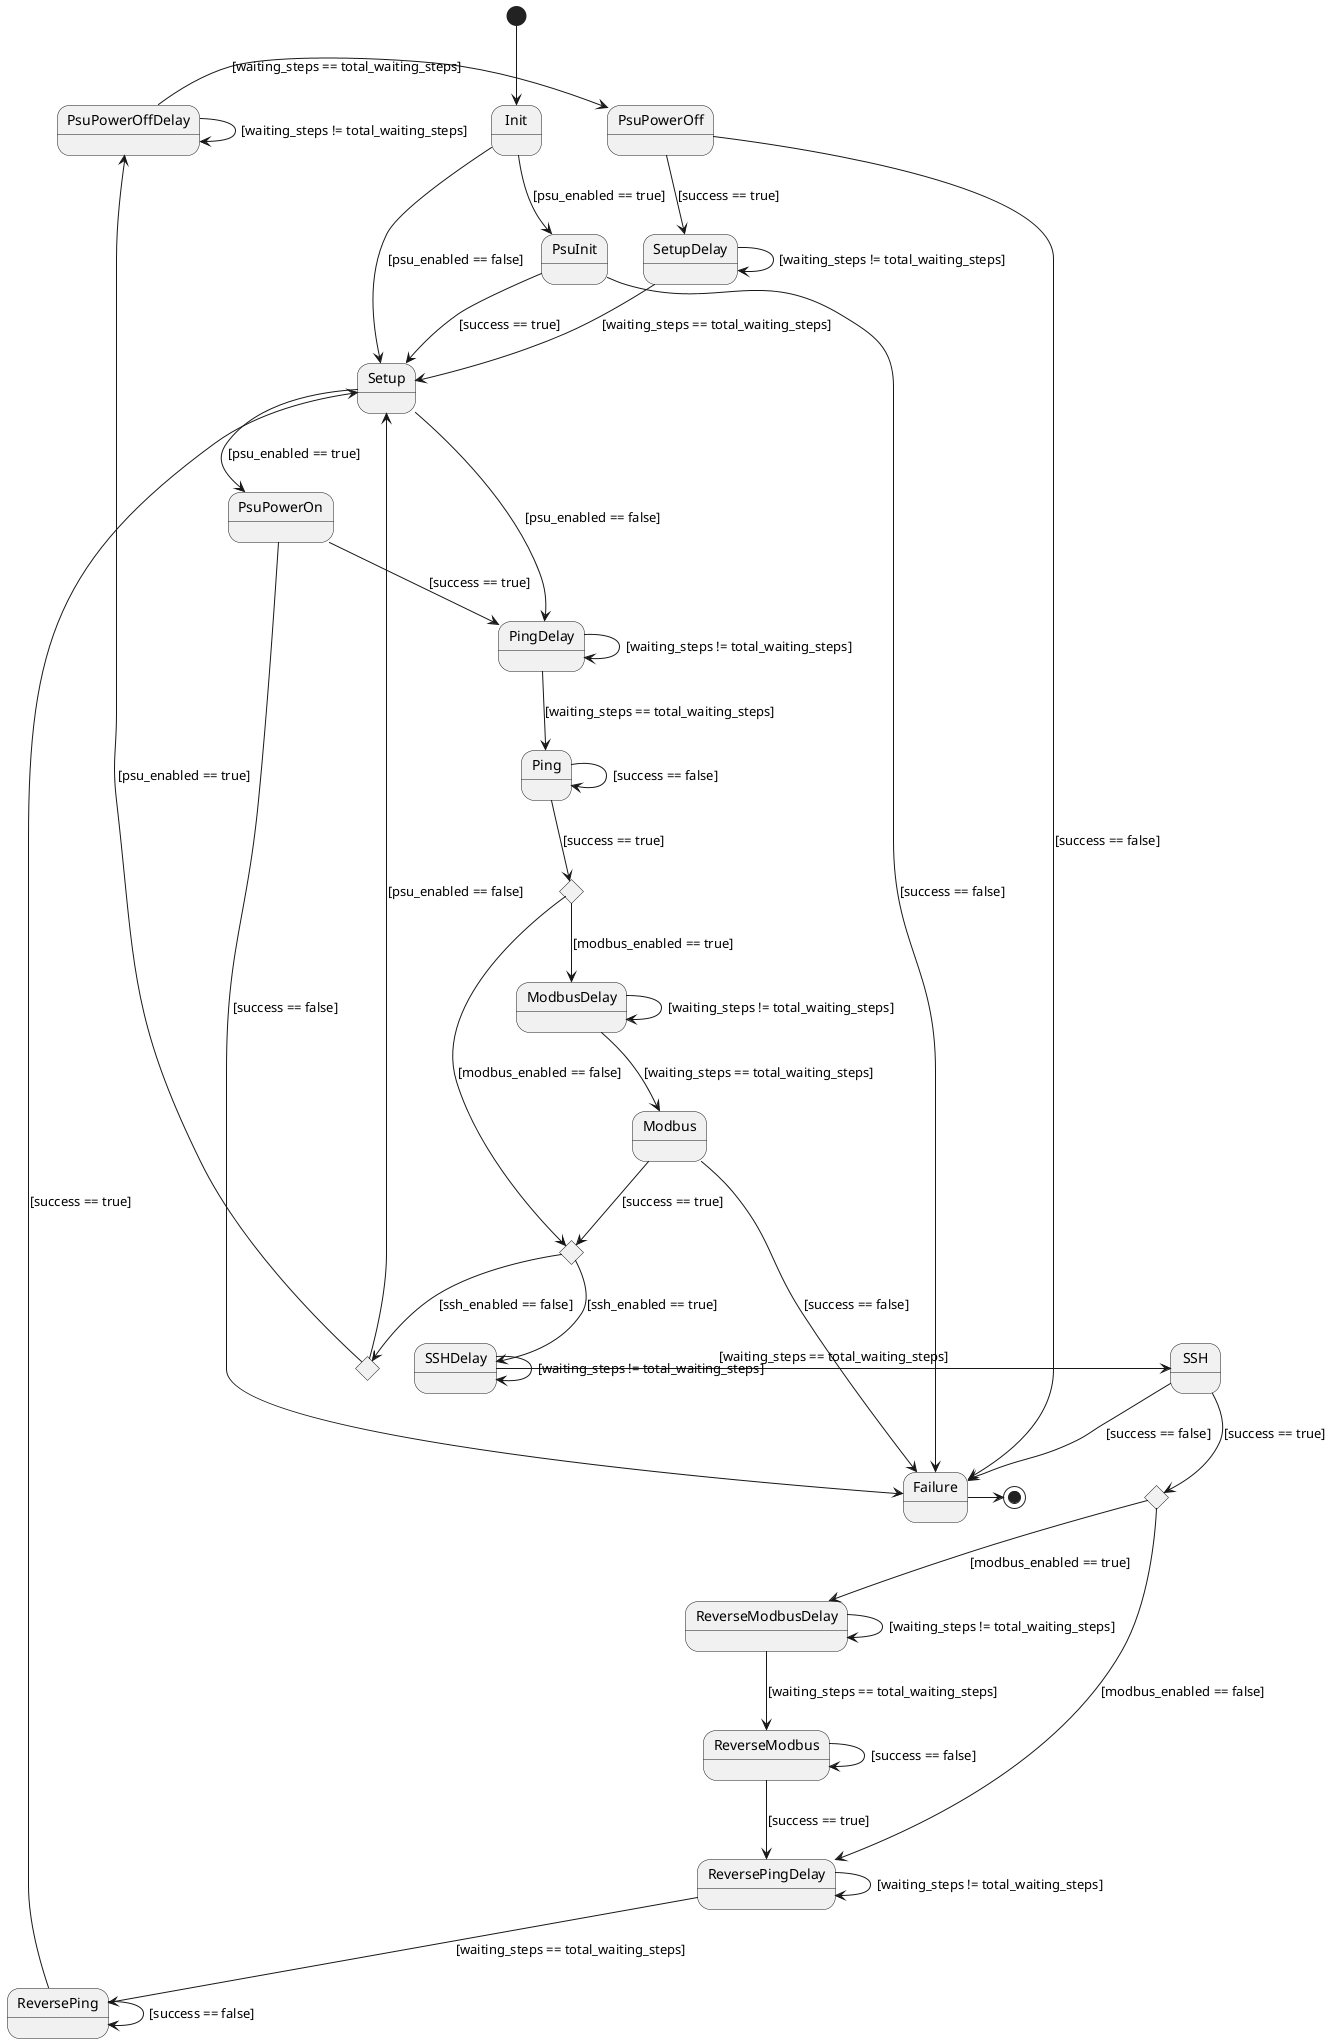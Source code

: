 ' https://plantuml.com/sequence-diagram '
@startuml state_machine

[*] --> Init

state PingDecision <<choice>>
state PingDecision2 <<choice>>
state PingDecision3 <<choice>>
state SSHDecision <<choice>>

' decisions '
PingDecision --> ModbusDelay : [modbus_enabled == true]
PingDecision --> PingDecision2 : [modbus_enabled == false]

PingDecision2 --> SSHDelay : [ssh_enabled == true]
PingDecision2 --> PingDecision3 : [ssh_enabled == false]

PingDecision3 --> PsuPowerOffDelay : [psu_enabled == true]
PingDecision3 --> Setup : [psu_enabled == false]

SSHDecision --> ReverseModbusDelay : [modbus_enabled == true]
SSHDecision --> ReversePingDelay : [modbus_enabled == false]

' states '
Init --> PsuInit : [psu_enabled == true]
Init --> Setup : [psu_enabled == false]

PsuInit --> Setup : [success == true]
PsuInit --> Failure : [success == false]

SetupDelay --> Setup : [waiting_steps == total_waiting_steps]
SetupDelay --> SetupDelay : [waiting_steps != total_waiting_steps]

Setup --> PsuPowerOn : [psu_enabled == true]
Setup --> PingDelay : [psu_enabled == false]

PsuPowerOn --> PingDelay : [success == true]
PsuPowerOn --> Failure : [success == false]

PingDelay --> Ping : [waiting_steps == total_waiting_steps]
PingDelay --> PingDelay : [waiting_steps != total_waiting_steps]

PsuPowerOffDelay -> PsuPowerOff : [waiting_steps == total_waiting_steps]
PsuPowerOffDelay -> PsuPowerOffDelay : [waiting_steps != total_waiting_steps]

PsuPowerOff --> SetupDelay : [success == true]
PsuPowerOff --> Failure : [success == false]

Ping --> PingDecision : [success == true]
Ping --> Ping: [success == false]

ModbusDelay --> Modbus : [waiting_steps == total_waiting_steps]
ModbusDelay --> ModbusDelay : [waiting_steps != total_waiting_steps]

Modbus --> PingDecision2 : [success == true]
Modbus --> Failure : [success == false]

SSHDelay -> SSH : [waiting_steps == total_waiting_steps]
SSHDelay -> SSHDelay : [waiting_steps != total_waiting_steps]

SSH --> SSHDecision : [success == true]
SSH --> Failure : [success == false]

ReverseModbusDelay --> ReverseModbus : [waiting_steps == total_waiting_steps]
ReverseModbusDelay --> ReverseModbusDelay : [waiting_steps != total_waiting_steps]

ReverseModbus --> ReverseModbus : [success == false]
ReverseModbus --> ReversePingDelay : [success == true]

ReversePingDelay --> ReversePing : [waiting_steps == total_waiting_steps]
ReversePingDelay --> ReversePingDelay : [waiting_steps != total_waiting_steps]

ReversePing --> ReversePing : [success == false]
ReversePing --> Setup : [success == true]

Failure -> [*]

@enduml
